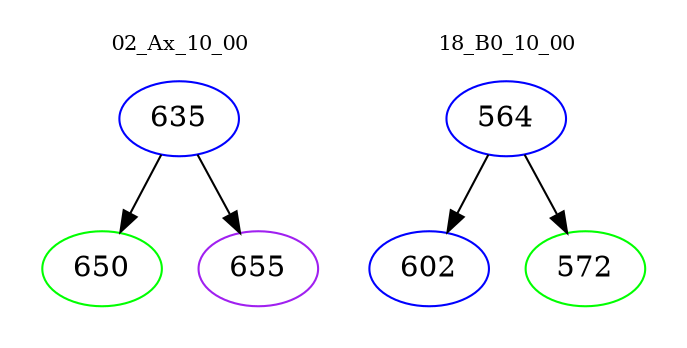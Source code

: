 digraph{
subgraph cluster_0 {
color = white
label = "02_Ax_10_00";
fontsize=10;
T0_635 [label="635", color="blue"]
T0_635 -> T0_650 [color="black"]
T0_650 [label="650", color="green"]
T0_635 -> T0_655 [color="black"]
T0_655 [label="655", color="purple"]
}
subgraph cluster_1 {
color = white
label = "18_B0_10_00";
fontsize=10;
T1_564 [label="564", color="blue"]
T1_564 -> T1_602 [color="black"]
T1_602 [label="602", color="blue"]
T1_564 -> T1_572 [color="black"]
T1_572 [label="572", color="green"]
}
}
